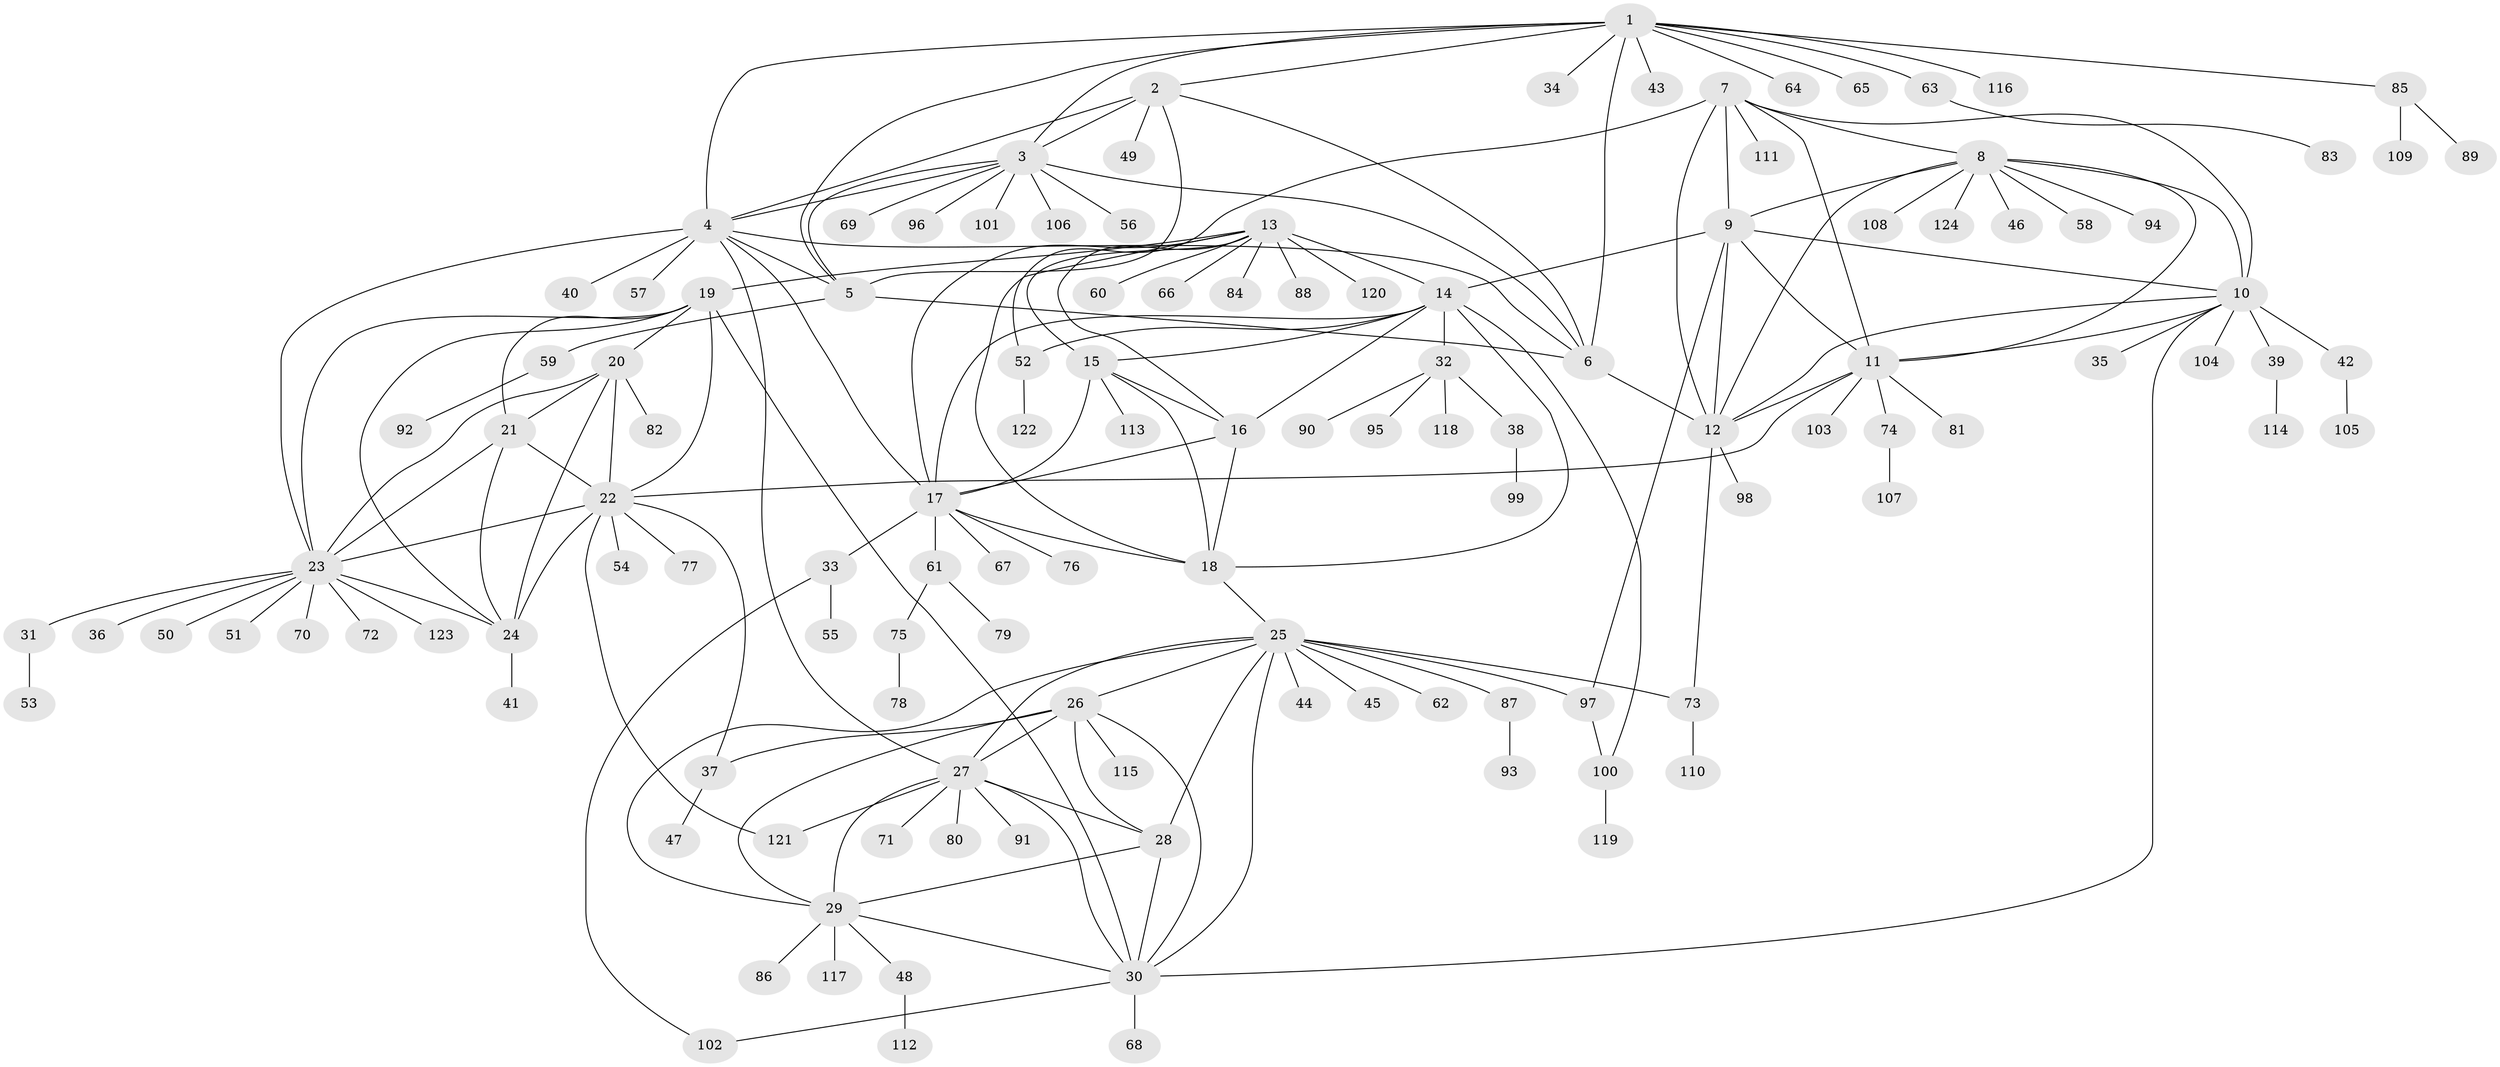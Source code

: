 // coarse degree distribution, {11: 0.010101010101010102, 7: 0.010101010101010102, 9: 0.04040404040404041, 4: 0.030303030303030304, 6: 0.030303030303030304, 12: 0.010101010101010102, 15: 0.010101010101010102, 8: 0.030303030303030304, 10: 0.020202020202020204, 14: 0.010101010101010102, 3: 0.030303030303030304, 1: 0.6363636363636364, 5: 0.010101010101010102, 2: 0.12121212121212122}
// Generated by graph-tools (version 1.1) at 2025/42/03/06/25 10:42:12]
// undirected, 124 vertices, 186 edges
graph export_dot {
graph [start="1"]
  node [color=gray90,style=filled];
  1;
  2;
  3;
  4;
  5;
  6;
  7;
  8;
  9;
  10;
  11;
  12;
  13;
  14;
  15;
  16;
  17;
  18;
  19;
  20;
  21;
  22;
  23;
  24;
  25;
  26;
  27;
  28;
  29;
  30;
  31;
  32;
  33;
  34;
  35;
  36;
  37;
  38;
  39;
  40;
  41;
  42;
  43;
  44;
  45;
  46;
  47;
  48;
  49;
  50;
  51;
  52;
  53;
  54;
  55;
  56;
  57;
  58;
  59;
  60;
  61;
  62;
  63;
  64;
  65;
  66;
  67;
  68;
  69;
  70;
  71;
  72;
  73;
  74;
  75;
  76;
  77;
  78;
  79;
  80;
  81;
  82;
  83;
  84;
  85;
  86;
  87;
  88;
  89;
  90;
  91;
  92;
  93;
  94;
  95;
  96;
  97;
  98;
  99;
  100;
  101;
  102;
  103;
  104;
  105;
  106;
  107;
  108;
  109;
  110;
  111;
  112;
  113;
  114;
  115;
  116;
  117;
  118;
  119;
  120;
  121;
  122;
  123;
  124;
  1 -- 2;
  1 -- 3;
  1 -- 4;
  1 -- 5;
  1 -- 6;
  1 -- 34;
  1 -- 43;
  1 -- 63;
  1 -- 64;
  1 -- 65;
  1 -- 85;
  1 -- 116;
  2 -- 3;
  2 -- 4;
  2 -- 5;
  2 -- 6;
  2 -- 49;
  3 -- 4;
  3 -- 5;
  3 -- 6;
  3 -- 56;
  3 -- 69;
  3 -- 96;
  3 -- 101;
  3 -- 106;
  4 -- 5;
  4 -- 6;
  4 -- 17;
  4 -- 23;
  4 -- 27;
  4 -- 40;
  4 -- 57;
  5 -- 6;
  5 -- 59;
  6 -- 12;
  7 -- 8;
  7 -- 9;
  7 -- 10;
  7 -- 11;
  7 -- 12;
  7 -- 52;
  7 -- 111;
  8 -- 9;
  8 -- 10;
  8 -- 11;
  8 -- 12;
  8 -- 46;
  8 -- 58;
  8 -- 94;
  8 -- 108;
  8 -- 124;
  9 -- 10;
  9 -- 11;
  9 -- 12;
  9 -- 14;
  9 -- 97;
  10 -- 11;
  10 -- 12;
  10 -- 30;
  10 -- 35;
  10 -- 39;
  10 -- 42;
  10 -- 104;
  11 -- 12;
  11 -- 22;
  11 -- 74;
  11 -- 81;
  11 -- 103;
  12 -- 73;
  12 -- 98;
  13 -- 14;
  13 -- 15;
  13 -- 16;
  13 -- 17;
  13 -- 18;
  13 -- 19;
  13 -- 60;
  13 -- 66;
  13 -- 84;
  13 -- 88;
  13 -- 120;
  14 -- 15;
  14 -- 16;
  14 -- 17;
  14 -- 18;
  14 -- 32;
  14 -- 52;
  14 -- 100;
  15 -- 16;
  15 -- 17;
  15 -- 18;
  15 -- 113;
  16 -- 17;
  16 -- 18;
  17 -- 18;
  17 -- 33;
  17 -- 61;
  17 -- 67;
  17 -- 76;
  18 -- 25;
  19 -- 20;
  19 -- 21;
  19 -- 22;
  19 -- 23;
  19 -- 24;
  19 -- 30;
  20 -- 21;
  20 -- 22;
  20 -- 23;
  20 -- 24;
  20 -- 82;
  21 -- 22;
  21 -- 23;
  21 -- 24;
  22 -- 23;
  22 -- 24;
  22 -- 37;
  22 -- 54;
  22 -- 77;
  22 -- 121;
  23 -- 24;
  23 -- 31;
  23 -- 36;
  23 -- 50;
  23 -- 51;
  23 -- 70;
  23 -- 72;
  23 -- 123;
  24 -- 41;
  25 -- 26;
  25 -- 27;
  25 -- 28;
  25 -- 29;
  25 -- 30;
  25 -- 44;
  25 -- 45;
  25 -- 62;
  25 -- 73;
  25 -- 87;
  25 -- 97;
  26 -- 27;
  26 -- 28;
  26 -- 29;
  26 -- 30;
  26 -- 37;
  26 -- 115;
  27 -- 28;
  27 -- 29;
  27 -- 30;
  27 -- 71;
  27 -- 80;
  27 -- 91;
  27 -- 121;
  28 -- 29;
  28 -- 30;
  29 -- 30;
  29 -- 48;
  29 -- 86;
  29 -- 117;
  30 -- 68;
  30 -- 102;
  31 -- 53;
  32 -- 38;
  32 -- 90;
  32 -- 95;
  32 -- 118;
  33 -- 55;
  33 -- 102;
  37 -- 47;
  38 -- 99;
  39 -- 114;
  42 -- 105;
  48 -- 112;
  52 -- 122;
  59 -- 92;
  61 -- 75;
  61 -- 79;
  63 -- 83;
  73 -- 110;
  74 -- 107;
  75 -- 78;
  85 -- 89;
  85 -- 109;
  87 -- 93;
  97 -- 100;
  100 -- 119;
}
